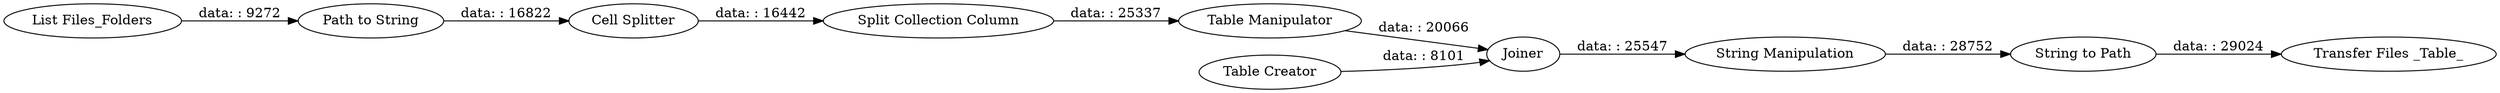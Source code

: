 digraph {
	"-8745116141633856921_13" [label="List Files_Folders"]
	"-8745116141633856921_3" [label="Cell Splitter"]
	"-8745116141633856921_5" [label="Table Manipulator"]
	"-8745116141633856921_2" [label="Table Creator"]
	"-8745116141633856921_10" [label="Transfer Files _Table_"]
	"-8745116141633856921_6" [label=Joiner]
	"-8745116141633856921_11" [label="String to Path"]
	"-8745116141633856921_14" [label="Path to String"]
	"-8745116141633856921_4" [label="Split Collection Column"]
	"-8745116141633856921_7" [label="String Manipulation"]
	"-8745116141633856921_2" -> "-8745116141633856921_6" [label="data: : 8101"]
	"-8745116141633856921_14" -> "-8745116141633856921_3" [label="data: : 16822"]
	"-8745116141633856921_6" -> "-8745116141633856921_7" [label="data: : 25547"]
	"-8745116141633856921_7" -> "-8745116141633856921_11" [label="data: : 28752"]
	"-8745116141633856921_13" -> "-8745116141633856921_14" [label="data: : 9272"]
	"-8745116141633856921_3" -> "-8745116141633856921_4" [label="data: : 16442"]
	"-8745116141633856921_11" -> "-8745116141633856921_10" [label="data: : 29024"]
	"-8745116141633856921_5" -> "-8745116141633856921_6" [label="data: : 20066"]
	"-8745116141633856921_4" -> "-8745116141633856921_5" [label="data: : 25337"]
	rankdir=LR
}
